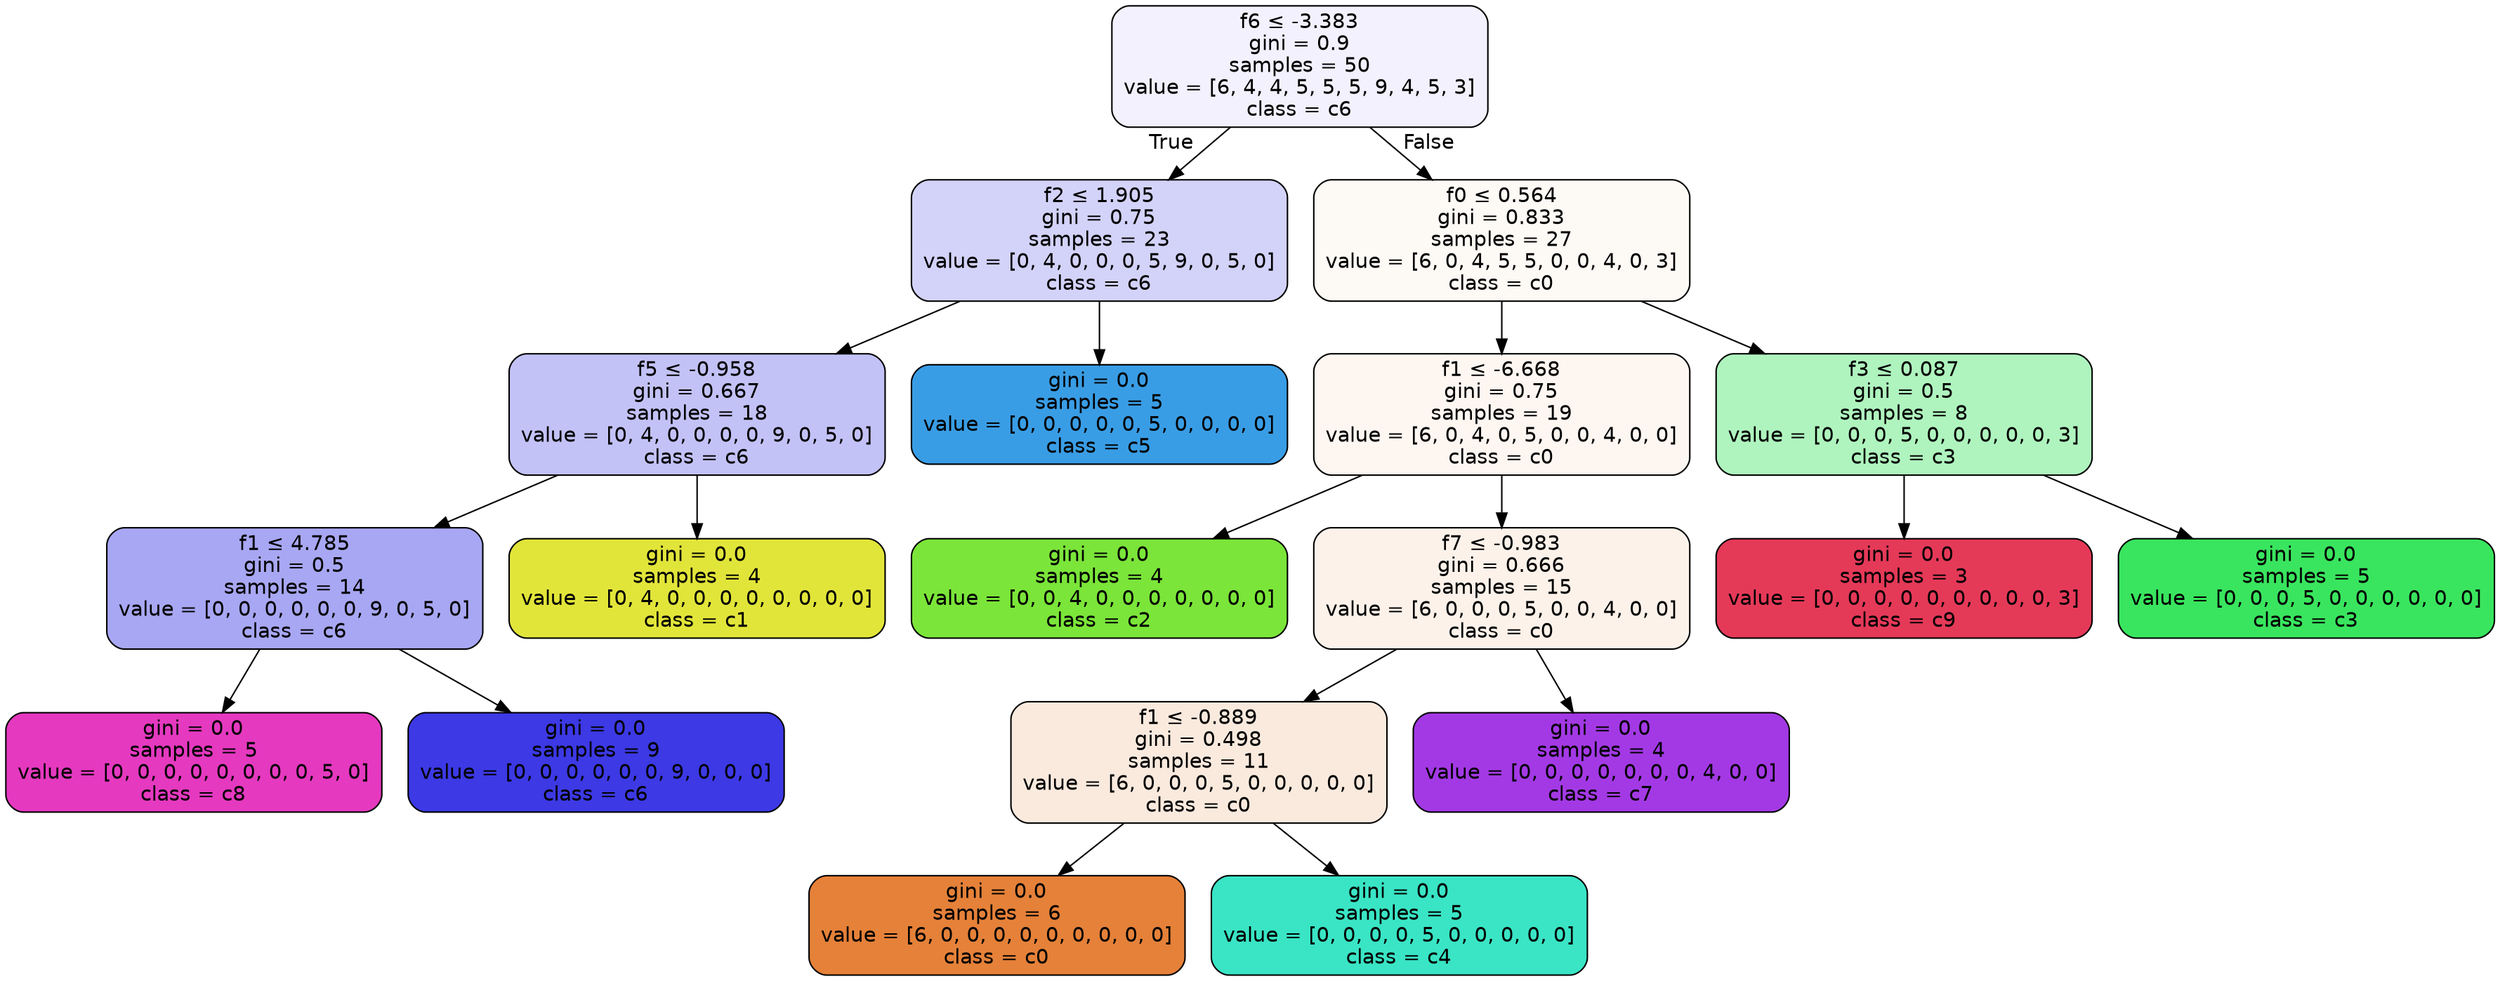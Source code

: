 digraph Tree {
node [shape=box, style="filled, rounded", color="black", fontname=helvetica] ;
edge [fontname=helvetica] ;
0 [label=<f6 &le; -3.383<br/>gini = 0.9<br/>samples = 50<br/>value = [6, 4, 4, 5, 5, 5, 9, 4, 5, 3]<br/>class = c6>, fillcolor="#3c39e511"] ;
1 [label=<f2 &le; 1.905<br/>gini = 0.75<br/>samples = 23<br/>value = [0, 4, 0, 0, 0, 5, 9, 0, 5, 0]<br/>class = c6>, fillcolor="#3c39e539"] ;
0 -> 1 [labeldistance=2.5, labelangle=45, headlabel="True"] ;
2 [label=<f5 &le; -0.958<br/>gini = 0.667<br/>samples = 18<br/>value = [0, 4, 0, 0, 0, 0, 9, 0, 5, 0]<br/>class = c6>, fillcolor="#3c39e54e"] ;
1 -> 2 ;
3 [label=<f1 &le; 4.785<br/>gini = 0.5<br/>samples = 14<br/>value = [0, 0, 0, 0, 0, 0, 9, 0, 5, 0]<br/>class = c6>, fillcolor="#3c39e571"] ;
2 -> 3 ;
4 [label=<gini = 0.0<br/>samples = 5<br/>value = [0, 0, 0, 0, 0, 0, 0, 0, 5, 0]<br/>class = c8>, fillcolor="#e539c0ff"] ;
3 -> 4 ;
5 [label=<gini = 0.0<br/>samples = 9<br/>value = [0, 0, 0, 0, 0, 0, 9, 0, 0, 0]<br/>class = c6>, fillcolor="#3c39e5ff"] ;
3 -> 5 ;
6 [label=<gini = 0.0<br/>samples = 4<br/>value = [0, 4, 0, 0, 0, 0, 0, 0, 0, 0]<br/>class = c1>, fillcolor="#e2e539ff"] ;
2 -> 6 ;
7 [label=<gini = 0.0<br/>samples = 5<br/>value = [0, 0, 0, 0, 0, 5, 0, 0, 0, 0]<br/>class = c5>, fillcolor="#399de5ff"] ;
1 -> 7 ;
8 [label=<f0 &le; 0.564<br/>gini = 0.833<br/>samples = 27<br/>value = [6, 0, 4, 5, 5, 0, 0, 4, 0, 3]<br/>class = c0>, fillcolor="#e581390c"] ;
0 -> 8 [labeldistance=2.5, labelangle=-45, headlabel="False"] ;
9 [label=<f1 &le; -6.668<br/>gini = 0.75<br/>samples = 19<br/>value = [6, 0, 4, 0, 5, 0, 0, 4, 0, 0]<br/>class = c0>, fillcolor="#e5813912"] ;
8 -> 9 ;
10 [label=<gini = 0.0<br/>samples = 4<br/>value = [0, 0, 4, 0, 0, 0, 0, 0, 0, 0]<br/>class = c2>, fillcolor="#7be539ff"] ;
9 -> 10 ;
11 [label=<f7 &le; -0.983<br/>gini = 0.666<br/>samples = 15<br/>value = [6, 0, 0, 0, 5, 0, 0, 4, 0, 0]<br/>class = c0>, fillcolor="#e581391a"] ;
9 -> 11 ;
12 [label=<f1 &le; -0.889<br/>gini = 0.498<br/>samples = 11<br/>value = [6, 0, 0, 0, 5, 0, 0, 0, 0, 0]<br/>class = c0>, fillcolor="#e581392a"] ;
11 -> 12 ;
13 [label=<gini = 0.0<br/>samples = 6<br/>value = [6, 0, 0, 0, 0, 0, 0, 0, 0, 0]<br/>class = c0>, fillcolor="#e58139ff"] ;
12 -> 13 ;
14 [label=<gini = 0.0<br/>samples = 5<br/>value = [0, 0, 0, 0, 5, 0, 0, 0, 0, 0]<br/>class = c4>, fillcolor="#39e5c5ff"] ;
12 -> 14 ;
15 [label=<gini = 0.0<br/>samples = 4<br/>value = [0, 0, 0, 0, 0, 0, 0, 4, 0, 0]<br/>class = c7>, fillcolor="#a339e5ff"] ;
11 -> 15 ;
16 [label=<f3 &le; 0.087<br/>gini = 0.5<br/>samples = 8<br/>value = [0, 0, 0, 5, 0, 0, 0, 0, 0, 3]<br/>class = c3>, fillcolor="#39e55e66"] ;
8 -> 16 ;
17 [label=<gini = 0.0<br/>samples = 3<br/>value = [0, 0, 0, 0, 0, 0, 0, 0, 0, 3]<br/>class = c9>, fillcolor="#e53958ff"] ;
16 -> 17 ;
18 [label=<gini = 0.0<br/>samples = 5<br/>value = [0, 0, 0, 5, 0, 0, 0, 0, 0, 0]<br/>class = c3>, fillcolor="#39e55eff"] ;
16 -> 18 ;
}
